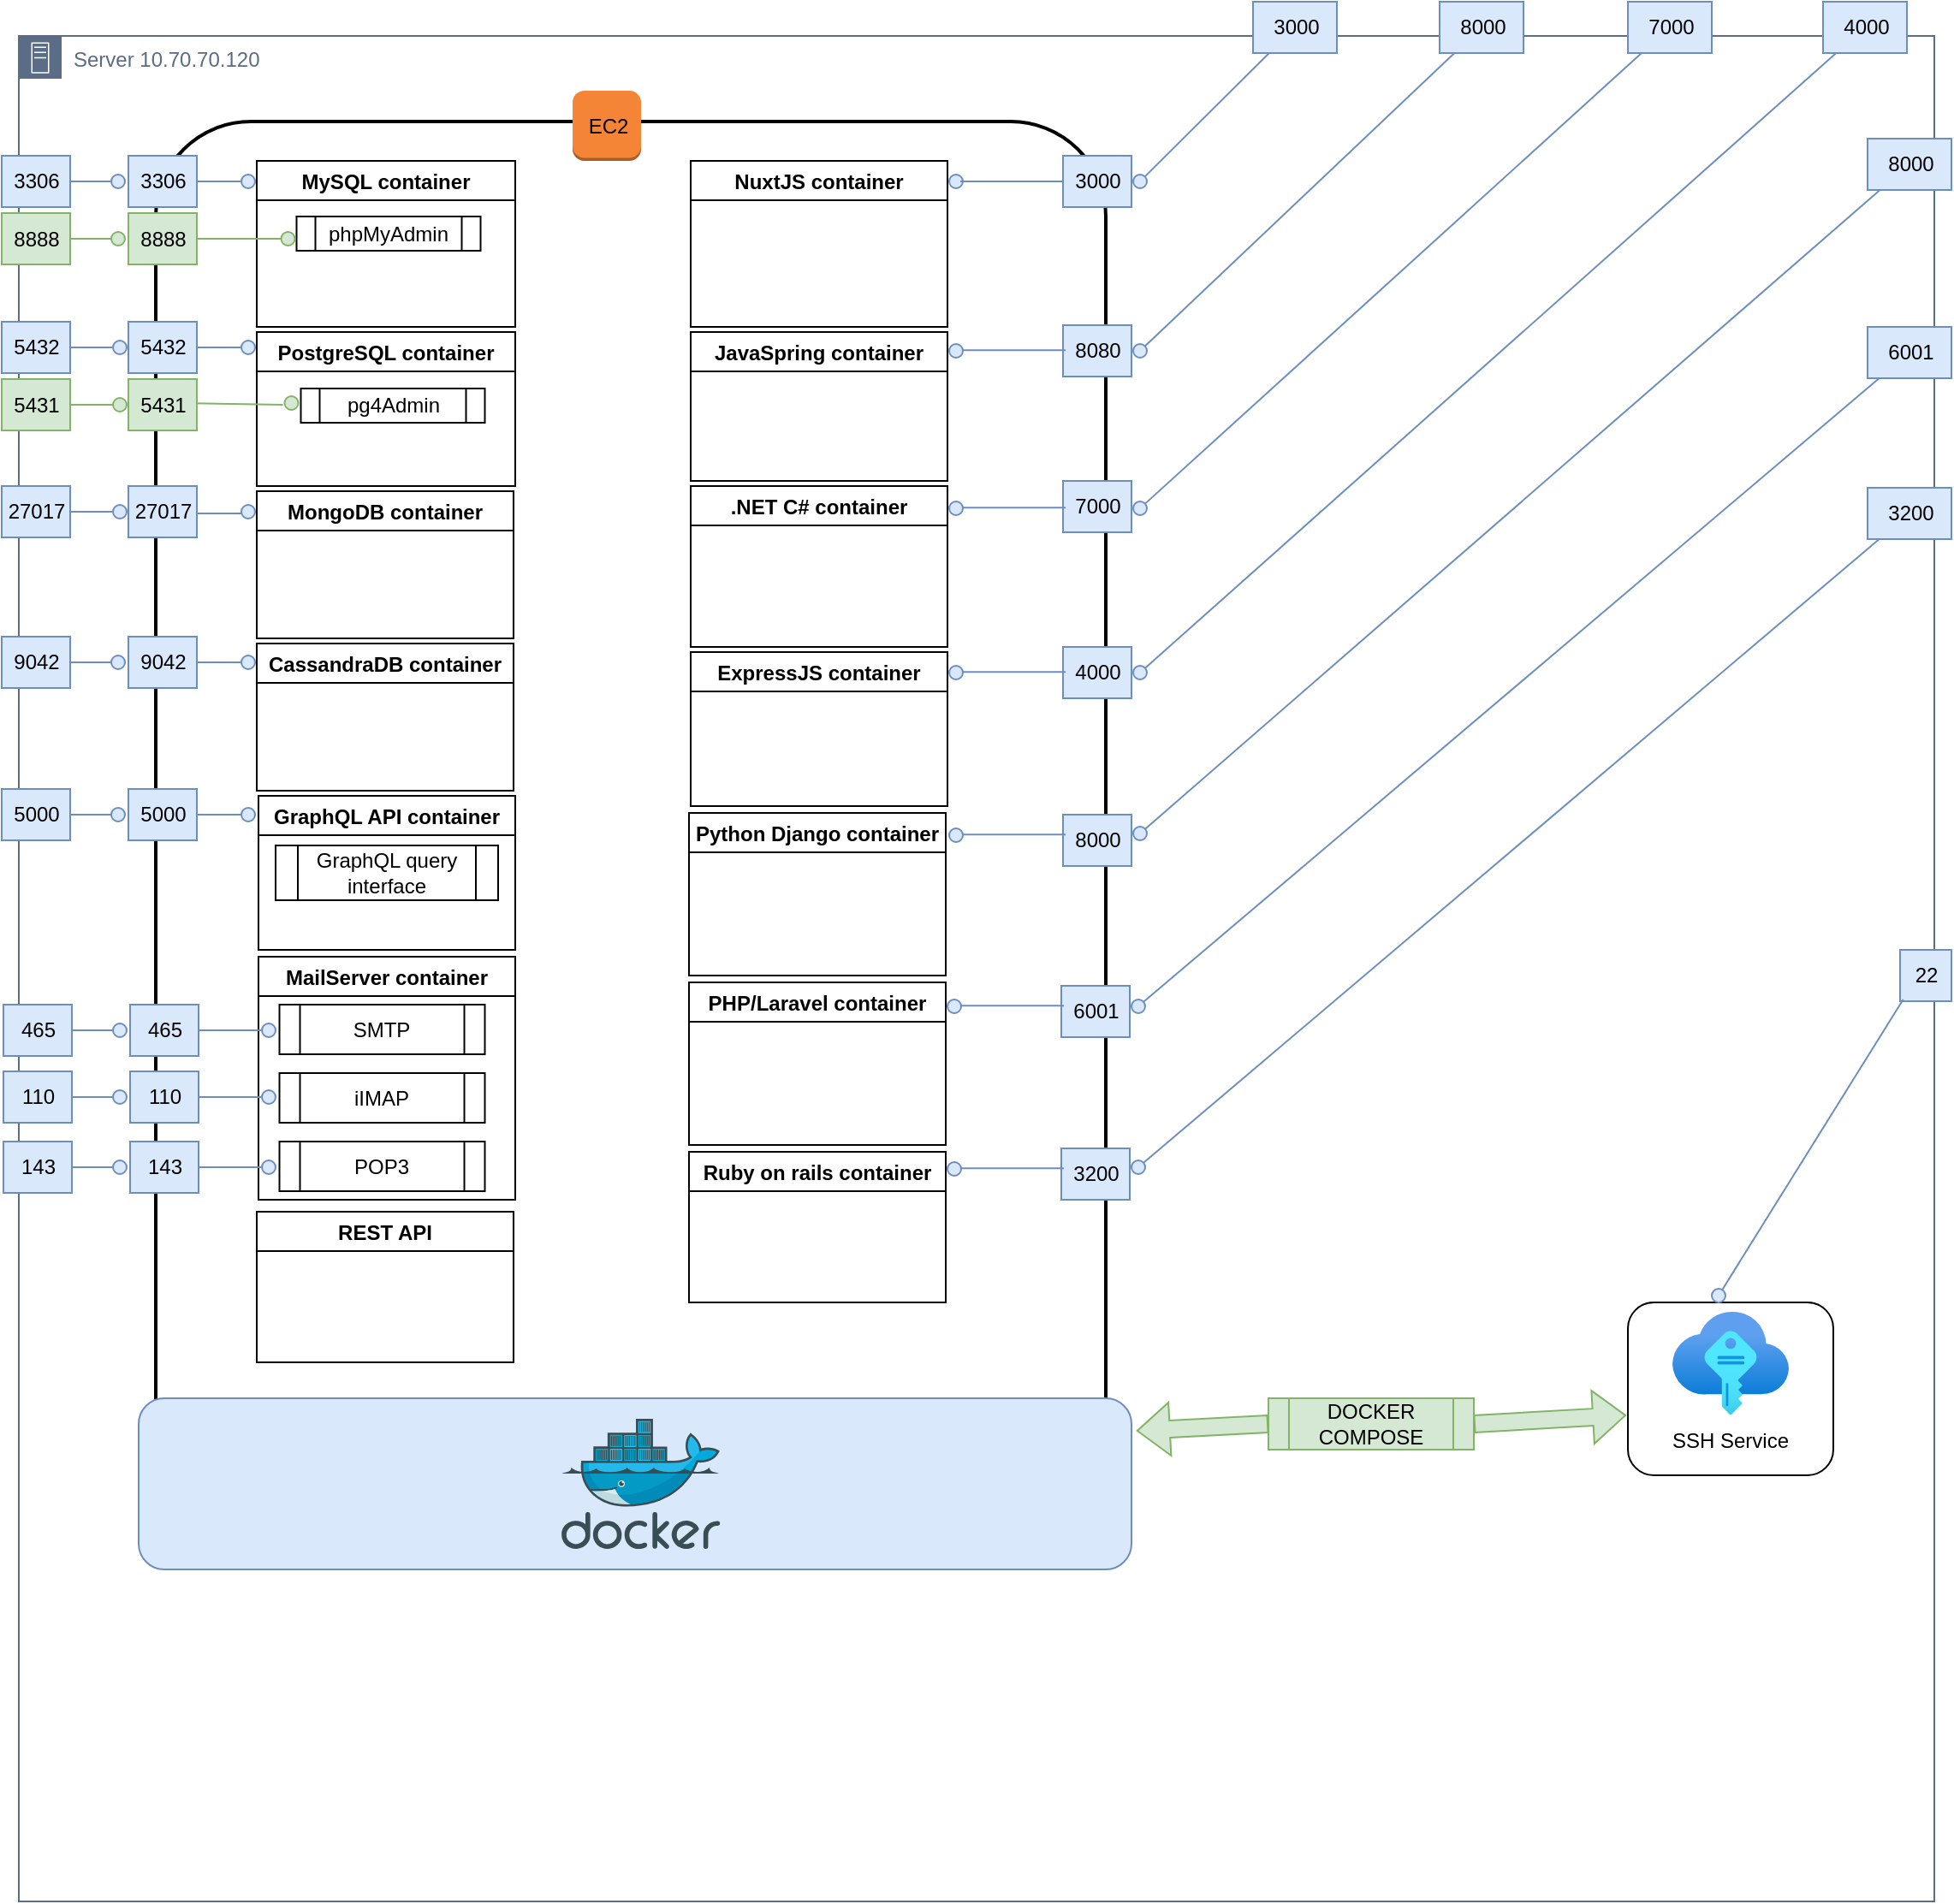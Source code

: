 <mxfile version="15.9.5" type="google"><diagram id="f8EdE53yhzhV8n07Wc7u" name="Page-1"><mxGraphModel dx="2062" dy="1146" grid="1" gridSize="10" guides="1" tooltips="1" connect="1" arrows="1" fold="1" page="1" pageScale="1" pageWidth="827" pageHeight="1169" math="0" shadow="0"><root><mxCell id="0"/><mxCell id="1" parent="0"/><mxCell id="d5e5b_7jzjll9CkR2s_1-2" value="Server 10.70.70.120" style="points=[[0,0],[0.25,0],[0.5,0],[0.75,0],[1,0],[1,0.25],[1,0.5],[1,0.75],[1,1],[0.75,1],[0.5,1],[0.25,1],[0,1],[0,0.75],[0,0.5],[0,0.25]];outlineConnect=0;gradientColor=none;html=1;whiteSpace=wrap;fontSize=12;fontStyle=0;container=1;pointerEvents=0;collapsible=0;recursiveResize=0;shape=mxgraph.aws4.group;grIcon=mxgraph.aws4.group_on_premise;strokeColor=#5A6C86;fillColor=none;verticalAlign=top;align=left;spacingLeft=30;fontColor=#5A6C86;dashed=0;" vertex="1" parent="1"><mxGeometry x="50" y="40" width="1119" height="1090" as="geometry"/></mxCell><mxCell id="d5e5b_7jzjll9CkR2s_1-6" value="" style="rounded=1;arcSize=10;dashed=0;fillColor=none;gradientColor=none;strokeWidth=2;" vertex="1" parent="d5e5b_7jzjll9CkR2s_1-2"><mxGeometry x="80" y="50" width="555" height="840" as="geometry"/></mxCell><mxCell id="d5e5b_7jzjll9CkR2s_1-7" value="EC2" style="dashed=0;html=1;shape=mxgraph.aws3.instance;fillColor=#F58536;gradientColor=none;dashed=0;" vertex="1" parent="d5e5b_7jzjll9CkR2s_1-2"><mxGeometry x="323.5" y="32" width="40" height="41" as="geometry"/></mxCell><mxCell id="d5e5b_7jzjll9CkR2s_1-8" value="MongoDB container" style="swimlane;fillColor=none;" vertex="1" parent="d5e5b_7jzjll9CkR2s_1-2"><mxGeometry x="139" y="266" width="150" height="86" as="geometry"/></mxCell><mxCell id="d5e5b_7jzjll9CkR2s_1-9" value="PostgreSQL container" style="swimlane;fillColor=none;" vertex="1" parent="d5e5b_7jzjll9CkR2s_1-2"><mxGeometry x="139" y="173" width="151" height="90" as="geometry"><mxRectangle x="330" y="170" width="160" height="23" as="alternateBounds"/></mxGeometry></mxCell><mxCell id="d5e5b_7jzjll9CkR2s_1-128" value="" style="ellipse;html=1;fontSize=11;align=center;fillColor=#d5e8d4;points=[];aspect=fixed;resizable=0;verticalAlign=bottom;labelPosition=center;verticalLabelPosition=top;flipH=1;labelBackgroundColor=#E6E6E6;strokeColor=#82b366;" vertex="1" parent="d5e5b_7jzjll9CkR2s_1-9"><mxGeometry x="16.25" y="37.5" width="8" height="8" as="geometry"/></mxCell><mxCell id="d5e5b_7jzjll9CkR2s_1-10" value="MySQL container" style="swimlane;fillColor=none;startSize=23;" vertex="1" parent="d5e5b_7jzjll9CkR2s_1-2"><mxGeometry x="139" y="73" width="151" height="97" as="geometry"/></mxCell><mxCell id="d5e5b_7jzjll9CkR2s_1-106" value="phpMyAdmin" style="shape=process;whiteSpace=wrap;html=1;backgroundOutline=1;labelBackgroundColor=none;fillColor=none;" vertex="1" parent="d5e5b_7jzjll9CkR2s_1-10"><mxGeometry x="23.25" y="32.5" width="107.5" height="20" as="geometry"/></mxCell><mxCell id="d5e5b_7jzjll9CkR2s_1-123" value="" style="ellipse;html=1;fontSize=11;align=center;fillColor=#d5e8d4;points=[];aspect=fixed;resizable=0;verticalAlign=bottom;labelPosition=center;verticalLabelPosition=top;flipH=1;labelBackgroundColor=#E6E6E6;strokeColor=#82b366;" vertex="1" parent="d5e5b_7jzjll9CkR2s_1-10"><mxGeometry x="14.25" y="41.5" width="8" height="8" as="geometry"/></mxCell><mxCell id="d5e5b_7jzjll9CkR2s_1-25" value="" style="endArrow=none;html=1;rounded=0;align=center;verticalAlign=top;endFill=0;labelBackgroundColor=none;endSize=2;fillColor=#dae8fc;strokeColor=#6c8ebf;" edge="1" target="d5e5b_7jzjll9CkR2s_1-26" parent="d5e5b_7jzjll9CkR2s_1-2"><mxGeometry relative="1" as="geometry"><mxPoint x="93" y="85" as="sourcePoint"/></mxGeometry></mxCell><mxCell id="d5e5b_7jzjll9CkR2s_1-26" value="" style="ellipse;html=1;fontSize=11;align=center;fillColor=#dae8fc;points=[];aspect=fixed;resizable=0;verticalAlign=bottom;labelPosition=center;verticalLabelPosition=top;flipH=1;labelBackgroundColor=#E6E6E6;strokeColor=#6c8ebf;" vertex="1" parent="d5e5b_7jzjll9CkR2s_1-2"><mxGeometry x="130" y="81" width="8" height="8" as="geometry"/></mxCell><mxCell id="d5e5b_7jzjll9CkR2s_1-27" value="CassandraDB container" style="swimlane;fillColor=none;" vertex="1" parent="d5e5b_7jzjll9CkR2s_1-2"><mxGeometry x="139" y="355" width="150" height="86" as="geometry"/></mxCell><mxCell id="d5e5b_7jzjll9CkR2s_1-59" value="GraphQL API container" style="swimlane;fillColor=none;" vertex="1" parent="d5e5b_7jzjll9CkR2s_1-2"><mxGeometry x="140" y="444" width="150" height="90" as="geometry"/></mxCell><mxCell id="d5e5b_7jzjll9CkR2s_1-114" value="GraphQL query&lt;br&gt;interface" style="shape=process;whiteSpace=wrap;html=1;backgroundOutline=1;labelBackgroundColor=none;fillColor=none;" vertex="1" parent="d5e5b_7jzjll9CkR2s_1-59"><mxGeometry x="10" y="29" width="130" height="32" as="geometry"/></mxCell><mxCell id="d5e5b_7jzjll9CkR2s_1-67" value="" style="rounded=1;whiteSpace=wrap;html=1;labelBackgroundColor=none;fillColor=none;" vertex="1" parent="d5e5b_7jzjll9CkR2s_1-2"><mxGeometry x="940" y="740" width="120" height="101" as="geometry"/></mxCell><mxCell id="d5e5b_7jzjll9CkR2s_1-66" value="" style="aspect=fixed;html=1;points=[];align=center;image;fontSize=12;image=img/lib/azure2/other/SSH_Keys.svg;labelBackgroundColor=none;fillColor=none;" vertex="1" parent="d5e5b_7jzjll9CkR2s_1-2"><mxGeometry x="966" y="745.5" width="68" height="60" as="geometry"/></mxCell><mxCell id="d5e5b_7jzjll9CkR2s_1-69" value="SSH Service" style="text;html=1;strokeColor=none;fillColor=none;align=center;verticalAlign=middle;whiteSpace=wrap;rounded=0;labelBackgroundColor=none;" vertex="1" parent="d5e5b_7jzjll9CkR2s_1-2"><mxGeometry x="950" y="805.5" width="100" height="30" as="geometry"/></mxCell><mxCell id="d5e5b_7jzjll9CkR2s_1-72" value="" style="ellipse;html=1;fontSize=11;align=center;fillColor=#dae8fc;points=[];aspect=fixed;resizable=0;verticalAlign=bottom;labelPosition=center;verticalLabelPosition=top;flipH=1;labelBackgroundColor=none;strokeColor=#6c8ebf;" vertex="1" parent="d5e5b_7jzjll9CkR2s_1-2"><mxGeometry x="989" y="732" width="8" height="8" as="geometry"/></mxCell><mxCell id="d5e5b_7jzjll9CkR2s_1-73" value="JavaSpring container" style="swimlane;fillColor=none;" vertex="1" parent="d5e5b_7jzjll9CkR2s_1-2"><mxGeometry x="392.5" y="173" width="150" height="87" as="geometry"/></mxCell><mxCell id="d5e5b_7jzjll9CkR2s_1-74" value=".NET C# container" style="swimlane;fillColor=none;" vertex="1" parent="d5e5b_7jzjll9CkR2s_1-2"><mxGeometry x="392.5" y="263" width="150" height="94" as="geometry"/></mxCell><mxCell id="d5e5b_7jzjll9CkR2s_1-75" value="Python Django container" style="swimlane;fillColor=none;" vertex="1" parent="d5e5b_7jzjll9CkR2s_1-2"><mxGeometry x="391.5" y="454" width="150" height="95" as="geometry"/></mxCell><mxCell id="d5e5b_7jzjll9CkR2s_1-76" value="ExpressJS container" style="swimlane;fillColor=none;" vertex="1" parent="d5e5b_7jzjll9CkR2s_1-2"><mxGeometry x="392.5" y="360" width="150" height="90" as="geometry"/></mxCell><mxCell id="d5e5b_7jzjll9CkR2s_1-23" value="" style="ellipse;html=1;fontSize=11;align=center;fillColor=#dae8fc;points=[];aspect=fixed;resizable=0;verticalAlign=bottom;labelPosition=center;verticalLabelPosition=top;flipH=1;strokeColor=#6c8ebf;" vertex="1" parent="d5e5b_7jzjll9CkR2s_1-2"><mxGeometry x="54" y="81" width="8" height="8" as="geometry"/></mxCell><mxCell id="d5e5b_7jzjll9CkR2s_1-121" value="3306" style="html=1;rounded=0;fillColor=#dae8fc;strokeColor=#6c8ebf;" vertex="1" parent="d5e5b_7jzjll9CkR2s_1-2"><mxGeometry x="64" y="70" width="40" height="30" as="geometry"/></mxCell><mxCell id="d5e5b_7jzjll9CkR2s_1-122" value="" style="endArrow=none;html=1;rounded=0;align=center;verticalAlign=top;endFill=0;labelBackgroundColor=none;endSize=2;fillColor=#d5e8d4;strokeColor=#82b366;" edge="1" parent="d5e5b_7jzjll9CkR2s_1-2" target="d5e5b_7jzjll9CkR2s_1-123"><mxGeometry relative="1" as="geometry"><mxPoint x="93" y="118.5" as="sourcePoint"/></mxGeometry></mxCell><mxCell id="d5e5b_7jzjll9CkR2s_1-124" value="" style="ellipse;html=1;fontSize=11;align=center;fillColor=#d5e8d4;points=[];aspect=fixed;resizable=0;verticalAlign=bottom;labelPosition=center;verticalLabelPosition=top;flipH=1;strokeColor=#82b366;" vertex="1" parent="d5e5b_7jzjll9CkR2s_1-2"><mxGeometry x="54" y="114.5" width="8" height="8" as="geometry"/></mxCell><mxCell id="d5e5b_7jzjll9CkR2s_1-127" value="" style="endArrow=none;html=1;rounded=0;align=center;verticalAlign=top;endFill=0;labelBackgroundColor=none;endSize=2;fillColor=#d5e8d4;strokeColor=#82b366;" edge="1" parent="d5e5b_7jzjll9CkR2s_1-2" source="d5e5b_7jzjll9CkR2s_1-126" target="d5e5b_7jzjll9CkR2s_1-124"><mxGeometry relative="1" as="geometry"/></mxCell><mxCell id="d5e5b_7jzjll9CkR2s_1-125" value="8888" style="html=1;rounded=0;fillColor=#d5e8d4;strokeColor=#82b366;" vertex="1" parent="d5e5b_7jzjll9CkR2s_1-2"><mxGeometry x="64" y="103.5" width="40" height="30" as="geometry"/></mxCell><mxCell id="d5e5b_7jzjll9CkR2s_1-126" value="8888" style="html=1;rounded=0;fillColor=#d5e8d4;strokeColor=#82b366;" vertex="1" parent="d5e5b_7jzjll9CkR2s_1-2"><mxGeometry x="-10" y="103.5" width="40" height="30" as="geometry"/></mxCell><mxCell id="d5e5b_7jzjll9CkR2s_1-113" value="pg4Admin" style="shape=process;whiteSpace=wrap;html=1;backgroundOutline=1;labelBackgroundColor=none;fillColor=none;" vertex="1" parent="d5e5b_7jzjll9CkR2s_1-2"><mxGeometry x="164.75" y="206" width="107.5" height="20" as="geometry"/></mxCell><mxCell id="d5e5b_7jzjll9CkR2s_1-129" value="" style="endArrow=none;html=1;rounded=0;align=center;verticalAlign=top;endFill=0;labelBackgroundColor=none;endSize=2;fillColor=#dae8fc;strokeColor=#6c8ebf;" edge="1" parent="d5e5b_7jzjll9CkR2s_1-2" target="d5e5b_7jzjll9CkR2s_1-130"><mxGeometry relative="1" as="geometry"><mxPoint x="93" y="182" as="sourcePoint"/></mxGeometry></mxCell><mxCell id="d5e5b_7jzjll9CkR2s_1-130" value="" style="ellipse;html=1;fontSize=11;align=center;fillColor=#dae8fc;points=[];aspect=fixed;resizable=0;verticalAlign=bottom;labelPosition=center;verticalLabelPosition=top;flipH=1;labelBackgroundColor=#E6E6E6;strokeColor=#6c8ebf;" vertex="1" parent="d5e5b_7jzjll9CkR2s_1-2"><mxGeometry x="130" y="178" width="8" height="8" as="geometry"/></mxCell><mxCell id="d5e5b_7jzjll9CkR2s_1-131" value="" style="ellipse;html=1;fontSize=11;align=center;fillColor=#dae8fc;points=[];aspect=fixed;resizable=0;verticalAlign=bottom;labelPosition=center;verticalLabelPosition=top;flipH=1;strokeColor=#6c8ebf;" vertex="1" parent="d5e5b_7jzjll9CkR2s_1-2"><mxGeometry x="55" y="178" width="8" height="8" as="geometry"/></mxCell><mxCell id="d5e5b_7jzjll9CkR2s_1-134" value="" style="ellipse;html=1;fontSize=11;align=center;fillColor=#d5e8d4;points=[];aspect=fixed;resizable=0;verticalAlign=bottom;labelPosition=center;verticalLabelPosition=top;flipH=1;strokeColor=#82b366;" vertex="1" parent="d5e5b_7jzjll9CkR2s_1-2"><mxGeometry x="55" y="211.5" width="8" height="8" as="geometry"/></mxCell><mxCell id="d5e5b_7jzjll9CkR2s_1-135" value="" style="endArrow=none;html=1;rounded=0;align=center;verticalAlign=top;endFill=0;labelBackgroundColor=none;endSize=2;fillColor=#d5e8d4;strokeColor=#82b366;" edge="1" parent="d5e5b_7jzjll9CkR2s_1-2" source="d5e5b_7jzjll9CkR2s_1-137" target="d5e5b_7jzjll9CkR2s_1-134"><mxGeometry relative="1" as="geometry"/></mxCell><mxCell id="d5e5b_7jzjll9CkR2s_1-139" value="" style="endArrow=none;html=1;rounded=0;align=center;verticalAlign=top;endFill=0;labelBackgroundColor=none;endSize=2;fillColor=#dae8fc;strokeColor=#6c8ebf;" edge="1" parent="d5e5b_7jzjll9CkR2s_1-2" source="d5e5b_7jzjll9CkR2s_1-138" target="d5e5b_7jzjll9CkR2s_1-131"><mxGeometry relative="1" as="geometry"/></mxCell><mxCell id="d5e5b_7jzjll9CkR2s_1-133" value="" style="endArrow=none;html=1;rounded=0;align=center;verticalAlign=top;endFill=0;labelBackgroundColor=none;endSize=2;fillColor=#d5e8d4;strokeColor=#82b366;" edge="1" parent="d5e5b_7jzjll9CkR2s_1-2"><mxGeometry relative="1" as="geometry"><mxPoint x="93" y="214.5" as="sourcePoint"/><mxPoint x="154.25" y="215.457" as="targetPoint"/></mxGeometry></mxCell><mxCell id="d5e5b_7jzjll9CkR2s_1-136" value="5431" style="html=1;rounded=0;fillColor=#d5e8d4;strokeColor=#82b366;" vertex="1" parent="d5e5b_7jzjll9CkR2s_1-2"><mxGeometry x="64" y="200.5" width="40" height="30" as="geometry"/></mxCell><mxCell id="d5e5b_7jzjll9CkR2s_1-132" value="5432" style="html=1;rounded=0;fillColor=#dae8fc;strokeColor=#6c8ebf;" vertex="1" parent="d5e5b_7jzjll9CkR2s_1-2"><mxGeometry x="64" y="167" width="40" height="30" as="geometry"/></mxCell><mxCell id="d5e5b_7jzjll9CkR2s_1-138" value="5432" style="html=1;rounded=0;fillColor=#dae8fc;strokeColor=#6c8ebf;" vertex="1" parent="d5e5b_7jzjll9CkR2s_1-2"><mxGeometry x="-10" y="167" width="40" height="30" as="geometry"/></mxCell><mxCell id="d5e5b_7jzjll9CkR2s_1-137" value="5431" style="html=1;rounded=0;fillColor=#d5e8d4;strokeColor=#82b366;" vertex="1" parent="d5e5b_7jzjll9CkR2s_1-2"><mxGeometry x="-10" y="200.5" width="40" height="30" as="geometry"/></mxCell><mxCell id="d5e5b_7jzjll9CkR2s_1-141" value="" style="endArrow=none;html=1;rounded=0;align=center;verticalAlign=top;endFill=0;labelBackgroundColor=none;endSize=2;fillColor=#dae8fc;strokeColor=#6c8ebf;" edge="1" parent="d5e5b_7jzjll9CkR2s_1-2"><mxGeometry relative="1" as="geometry"><mxPoint x="93" y="279.0" as="sourcePoint"/><mxPoint x="130.0" y="279" as="targetPoint"/></mxGeometry></mxCell><mxCell id="d5e5b_7jzjll9CkR2s_1-142" value="" style="ellipse;html=1;fontSize=11;align=center;fillColor=#dae8fc;points=[];aspect=fixed;resizable=0;verticalAlign=bottom;labelPosition=center;verticalLabelPosition=top;flipH=1;labelBackgroundColor=#E6E6E6;strokeColor=#6c8ebf;" vertex="1" parent="d5e5b_7jzjll9CkR2s_1-2"><mxGeometry x="130" y="274" width="8" height="8" as="geometry"/></mxCell><mxCell id="d5e5b_7jzjll9CkR2s_1-143" value="" style="ellipse;html=1;fontSize=11;align=center;fillColor=#dae8fc;points=[];aspect=fixed;resizable=0;verticalAlign=bottom;labelPosition=center;verticalLabelPosition=top;flipH=1;strokeColor=#6c8ebf;" vertex="1" parent="d5e5b_7jzjll9CkR2s_1-2"><mxGeometry x="55" y="274" width="8" height="8" as="geometry"/></mxCell><mxCell id="d5e5b_7jzjll9CkR2s_1-144" value="" style="endArrow=none;html=1;rounded=0;align=center;verticalAlign=top;endFill=0;labelBackgroundColor=none;endSize=2;fillColor=#dae8fc;strokeColor=#6c8ebf;" edge="1" parent="d5e5b_7jzjll9CkR2s_1-2" source="d5e5b_7jzjll9CkR2s_1-146" target="d5e5b_7jzjll9CkR2s_1-143"><mxGeometry relative="1" as="geometry"><mxPoint x="30" y="279" as="sourcePoint"/></mxGeometry></mxCell><mxCell id="d5e5b_7jzjll9CkR2s_1-145" value="27017" style="html=1;rounded=0;fillColor=#dae8fc;strokeColor=#6c8ebf;" vertex="1" parent="d5e5b_7jzjll9CkR2s_1-2"><mxGeometry x="64" y="263" width="40" height="30" as="geometry"/></mxCell><mxCell id="d5e5b_7jzjll9CkR2s_1-146" value="27017" style="html=1;rounded=0;fillColor=#dae8fc;strokeColor=#6c8ebf;" vertex="1" parent="d5e5b_7jzjll9CkR2s_1-2"><mxGeometry x="-10" y="263" width="40" height="30" as="geometry"/></mxCell><mxCell id="d5e5b_7jzjll9CkR2s_1-152" value="9042" style="html=1;rounded=0;fillColor=#dae8fc;strokeColor=#6c8ebf;" vertex="1" parent="d5e5b_7jzjll9CkR2s_1-2"><mxGeometry x="-10" y="351" width="40" height="30" as="geometry"/></mxCell><mxCell id="d5e5b_7jzjll9CkR2s_1-151" value="9042" style="html=1;rounded=0;fillColor=#dae8fc;strokeColor=#6c8ebf;" vertex="1" parent="d5e5b_7jzjll9CkR2s_1-2"><mxGeometry x="64" y="351" width="40" height="30" as="geometry"/></mxCell><mxCell id="d5e5b_7jzjll9CkR2s_1-148" value="" style="ellipse;html=1;fontSize=11;align=center;fillColor=#dae8fc;points=[];aspect=fixed;resizable=0;verticalAlign=bottom;labelPosition=center;verticalLabelPosition=top;flipH=1;labelBackgroundColor=#E6E6E6;strokeColor=#6c8ebf;" vertex="1" parent="d5e5b_7jzjll9CkR2s_1-2"><mxGeometry x="130" y="362" width="8" height="8" as="geometry"/></mxCell><mxCell id="d5e5b_7jzjll9CkR2s_1-147" value="" style="endArrow=none;html=1;rounded=0;align=center;verticalAlign=top;endFill=0;labelBackgroundColor=none;endSize=2;fillColor=#dae8fc;strokeColor=#6c8ebf;exitX=1;exitY=0.5;exitDx=0;exitDy=0;" edge="1" parent="d5e5b_7jzjll9CkR2s_1-2" target="d5e5b_7jzjll9CkR2s_1-148" source="d5e5b_7jzjll9CkR2s_1-151"><mxGeometry relative="1" as="geometry"><mxPoint x="220" y="366" as="sourcePoint"/></mxGeometry></mxCell><mxCell id="d5e5b_7jzjll9CkR2s_1-149" value="" style="ellipse;html=1;fontSize=11;align=center;fillColor=#dae8fc;points=[];aspect=fixed;resizable=0;verticalAlign=bottom;labelPosition=center;verticalLabelPosition=top;flipH=1;strokeColor=#6c8ebf;" vertex="1" parent="d5e5b_7jzjll9CkR2s_1-2"><mxGeometry x="54" y="362" width="8" height="8" as="geometry"/></mxCell><mxCell id="d5e5b_7jzjll9CkR2s_1-150" value="" style="endArrow=none;html=1;rounded=0;align=center;verticalAlign=top;endFill=0;labelBackgroundColor=none;endSize=2;fillColor=#dae8fc;strokeColor=#6c8ebf;" edge="1" parent="d5e5b_7jzjll9CkR2s_1-2" source="d5e5b_7jzjll9CkR2s_1-152" target="d5e5b_7jzjll9CkR2s_1-149"><mxGeometry relative="1" as="geometry"/></mxCell><mxCell id="d5e5b_7jzjll9CkR2s_1-58" value="NuxtJS container" style="swimlane;fillColor=none;" vertex="1" parent="d5e5b_7jzjll9CkR2s_1-2"><mxGeometry x="392.5" y="73" width="150" height="97" as="geometry"/></mxCell><mxCell id="d5e5b_7jzjll9CkR2s_1-153" value="5000" style="html=1;rounded=0;fillColor=#dae8fc;strokeColor=#6c8ebf;" vertex="1" parent="d5e5b_7jzjll9CkR2s_1-2"><mxGeometry x="-10" y="440" width="40" height="30" as="geometry"/></mxCell><mxCell id="d5e5b_7jzjll9CkR2s_1-154" value="5000" style="html=1;rounded=0;fillColor=#dae8fc;strokeColor=#6c8ebf;" vertex="1" parent="d5e5b_7jzjll9CkR2s_1-2"><mxGeometry x="64" y="440" width="40" height="30" as="geometry"/></mxCell><mxCell id="d5e5b_7jzjll9CkR2s_1-155" value="" style="ellipse;html=1;fontSize=11;align=center;fillColor=#dae8fc;points=[];aspect=fixed;resizable=0;verticalAlign=bottom;labelPosition=center;verticalLabelPosition=top;flipH=1;labelBackgroundColor=#E6E6E6;strokeColor=#6c8ebf;" vertex="1" parent="d5e5b_7jzjll9CkR2s_1-2"><mxGeometry x="130" y="451" width="8" height="8" as="geometry"/></mxCell><mxCell id="d5e5b_7jzjll9CkR2s_1-156" value="" style="endArrow=none;html=1;rounded=0;align=center;verticalAlign=top;endFill=0;labelBackgroundColor=none;endSize=2;fillColor=#dae8fc;strokeColor=#6c8ebf;exitX=1;exitY=0.5;exitDx=0;exitDy=0;" edge="1" parent="d5e5b_7jzjll9CkR2s_1-2" source="d5e5b_7jzjll9CkR2s_1-154" target="d5e5b_7jzjll9CkR2s_1-155"><mxGeometry relative="1" as="geometry"><mxPoint x="170" y="415" as="sourcePoint"/></mxGeometry></mxCell><mxCell id="d5e5b_7jzjll9CkR2s_1-157" value="" style="ellipse;html=1;fontSize=11;align=center;fillColor=#dae8fc;points=[];aspect=fixed;resizable=0;verticalAlign=bottom;labelPosition=center;verticalLabelPosition=top;flipH=1;strokeColor=#6c8ebf;" vertex="1" parent="d5e5b_7jzjll9CkR2s_1-2"><mxGeometry x="54" y="451" width="8" height="8" as="geometry"/></mxCell><mxCell id="d5e5b_7jzjll9CkR2s_1-158" value="" style="endArrow=none;html=1;rounded=0;align=center;verticalAlign=top;endFill=0;labelBackgroundColor=none;endSize=2;fillColor=#dae8fc;strokeColor=#6c8ebf;" edge="1" parent="d5e5b_7jzjll9CkR2s_1-2" source="d5e5b_7jzjll9CkR2s_1-153" target="d5e5b_7jzjll9CkR2s_1-157"><mxGeometry relative="1" as="geometry"/></mxCell><mxCell id="d5e5b_7jzjll9CkR2s_1-159" value="3000" style="html=1;rounded=0;fillColor=#dae8fc;strokeColor=#6c8ebf;" vertex="1" parent="d5e5b_7jzjll9CkR2s_1-2"><mxGeometry x="610" y="70" width="40" height="30" as="geometry"/></mxCell><mxCell id="d5e5b_7jzjll9CkR2s_1-160" value="" style="ellipse;html=1;fontSize=11;align=center;fillColor=#dae8fc;points=[];aspect=fixed;resizable=0;verticalAlign=bottom;labelPosition=center;verticalLabelPosition=top;flipH=1;labelBackgroundColor=#E6E6E6;strokeColor=#6c8ebf;" vertex="1" parent="d5e5b_7jzjll9CkR2s_1-2"><mxGeometry x="543.5" y="81" width="8" height="8" as="geometry"/></mxCell><mxCell id="d5e5b_7jzjll9CkR2s_1-161" value="" style="ellipse;html=1;fontSize=11;align=center;fillColor=#dae8fc;points=[];aspect=fixed;resizable=0;verticalAlign=bottom;labelPosition=center;verticalLabelPosition=top;flipH=1;labelBackgroundColor=#E6E6E6;strokeColor=#6c8ebf;" vertex="1" parent="d5e5b_7jzjll9CkR2s_1-2"><mxGeometry x="543.5" y="180" width="8" height="8" as="geometry"/></mxCell><mxCell id="d5e5b_7jzjll9CkR2s_1-162" value="" style="ellipse;html=1;fontSize=11;align=center;fillColor=#dae8fc;points=[];aspect=fixed;resizable=0;verticalAlign=bottom;labelPosition=center;verticalLabelPosition=top;flipH=1;labelBackgroundColor=#E6E6E6;strokeColor=#6c8ebf;" vertex="1" parent="d5e5b_7jzjll9CkR2s_1-2"><mxGeometry x="543.5" y="272" width="8" height="8" as="geometry"/></mxCell><mxCell id="d5e5b_7jzjll9CkR2s_1-163" value="" style="ellipse;html=1;fontSize=11;align=center;fillColor=#dae8fc;points=[];aspect=fixed;resizable=0;verticalAlign=bottom;labelPosition=center;verticalLabelPosition=top;flipH=1;labelBackgroundColor=#E6E6E6;strokeColor=#6c8ebf;" vertex="1" parent="d5e5b_7jzjll9CkR2s_1-2"><mxGeometry x="543.5" y="368" width="8" height="8" as="geometry"/></mxCell><mxCell id="d5e5b_7jzjll9CkR2s_1-164" value="" style="ellipse;html=1;fontSize=11;align=center;fillColor=#dae8fc;points=[];aspect=fixed;resizable=0;verticalAlign=bottom;labelPosition=center;verticalLabelPosition=top;flipH=1;labelBackgroundColor=#E6E6E6;strokeColor=#6c8ebf;" vertex="1" parent="d5e5b_7jzjll9CkR2s_1-2"><mxGeometry x="543.5" y="463" width="8" height="8" as="geometry"/></mxCell><mxCell id="d5e5b_7jzjll9CkR2s_1-165" value="8080" style="html=1;rounded=0;fillColor=#dae8fc;strokeColor=#6c8ebf;" vertex="1" parent="d5e5b_7jzjll9CkR2s_1-2"><mxGeometry x="610" y="169" width="40" height="30" as="geometry"/></mxCell><mxCell id="d5e5b_7jzjll9CkR2s_1-166" value="7000" style="html=1;rounded=0;fillColor=#dae8fc;strokeColor=#6c8ebf;" vertex="1" parent="d5e5b_7jzjll9CkR2s_1-2"><mxGeometry x="610" y="260" width="40" height="30" as="geometry"/></mxCell><mxCell id="d5e5b_7jzjll9CkR2s_1-167" value="4000" style="html=1;rounded=0;fillColor=#dae8fc;strokeColor=#6c8ebf;" vertex="1" parent="d5e5b_7jzjll9CkR2s_1-2"><mxGeometry x="610" y="357" width="40" height="30" as="geometry"/></mxCell><mxCell id="d5e5b_7jzjll9CkR2s_1-168" value="8000" style="html=1;rounded=0;fillColor=#dae8fc;strokeColor=#6c8ebf;" vertex="1" parent="d5e5b_7jzjll9CkR2s_1-2"><mxGeometry x="610" y="455" width="40" height="30" as="geometry"/></mxCell><mxCell id="d5e5b_7jzjll9CkR2s_1-169" value="" style="endArrow=none;html=1;rounded=0;align=center;verticalAlign=top;endFill=0;labelBackgroundColor=none;endSize=2;fillColor=#dae8fc;strokeColor=#6c8ebf;" edge="1" parent="d5e5b_7jzjll9CkR2s_1-2"><mxGeometry relative="1" as="geometry"><mxPoint x="550" y="85" as="sourcePoint"/><mxPoint x="610" y="85" as="targetPoint"/></mxGeometry></mxCell><mxCell id="d5e5b_7jzjll9CkR2s_1-170" value="" style="endArrow=none;html=1;rounded=0;align=center;verticalAlign=top;endFill=0;labelBackgroundColor=none;endSize=2;fillColor=#dae8fc;strokeColor=#6c8ebf;" edge="1" parent="d5e5b_7jzjll9CkR2s_1-2"><mxGeometry relative="1" as="geometry"><mxPoint x="551.5" y="183.66" as="sourcePoint"/><mxPoint x="611.5" y="183.66" as="targetPoint"/></mxGeometry></mxCell><mxCell id="d5e5b_7jzjll9CkR2s_1-171" value="" style="endArrow=none;html=1;rounded=0;align=center;verticalAlign=top;endFill=0;labelBackgroundColor=none;endSize=2;fillColor=#dae8fc;strokeColor=#6c8ebf;" edge="1" parent="d5e5b_7jzjll9CkR2s_1-2"><mxGeometry relative="1" as="geometry"><mxPoint x="551.5" y="275.66" as="sourcePoint"/><mxPoint x="611.5" y="275.66" as="targetPoint"/></mxGeometry></mxCell><mxCell id="d5e5b_7jzjll9CkR2s_1-172" value="" style="endArrow=none;html=1;rounded=0;align=center;verticalAlign=top;endFill=0;labelBackgroundColor=none;endSize=2;fillColor=#dae8fc;strokeColor=#6c8ebf;" edge="1" parent="d5e5b_7jzjll9CkR2s_1-2"><mxGeometry relative="1" as="geometry"><mxPoint x="551.5" y="371.66" as="sourcePoint"/><mxPoint x="611.5" y="371.66" as="targetPoint"/></mxGeometry></mxCell><mxCell id="d5e5b_7jzjll9CkR2s_1-173" value="" style="endArrow=none;html=1;rounded=0;align=center;verticalAlign=top;endFill=0;labelBackgroundColor=none;endSize=2;fillColor=#dae8fc;strokeColor=#6c8ebf;" edge="1" parent="d5e5b_7jzjll9CkR2s_1-2"><mxGeometry relative="1" as="geometry"><mxPoint x="551.5" y="466.66" as="sourcePoint"/><mxPoint x="611.5" y="466.66" as="targetPoint"/></mxGeometry></mxCell><mxCell id="d5e5b_7jzjll9CkR2s_1-174" value="3000" style="html=1;rounded=0;labelBackgroundColor=none;fillColor=#dae8fc;strokeColor=#6c8ebf;" vertex="1" parent="d5e5b_7jzjll9CkR2s_1-2"><mxGeometry x="721" y="-20" width="49" height="30" as="geometry"/></mxCell><mxCell id="d5e5b_7jzjll9CkR2s_1-175" value="" style="endArrow=none;html=1;rounded=0;align=center;verticalAlign=top;endFill=0;labelBackgroundColor=none;endSize=2;fillColor=#dae8fc;strokeColor=#6c8ebf;" edge="1" source="d5e5b_7jzjll9CkR2s_1-174" target="d5e5b_7jzjll9CkR2s_1-176" parent="d5e5b_7jzjll9CkR2s_1-2"><mxGeometry relative="1" as="geometry"/></mxCell><mxCell id="d5e5b_7jzjll9CkR2s_1-176" value="" style="ellipse;html=1;fontSize=11;align=center;fillColor=#dae8fc;points=[];aspect=fixed;resizable=0;verticalAlign=bottom;labelPosition=center;verticalLabelPosition=top;flipH=1;labelBackgroundColor=none;strokeColor=#6c8ebf;" vertex="1" parent="d5e5b_7jzjll9CkR2s_1-2"><mxGeometry x="651" y="81" width="8" height="8" as="geometry"/></mxCell><mxCell id="d5e5b_7jzjll9CkR2s_1-179" value="" style="ellipse;html=1;fontSize=11;align=center;fillColor=#dae8fc;points=[];aspect=fixed;resizable=0;verticalAlign=bottom;labelPosition=center;verticalLabelPosition=top;flipH=1;labelBackgroundColor=none;strokeColor=#6c8ebf;" vertex="1" parent="d5e5b_7jzjll9CkR2s_1-2"><mxGeometry x="651" y="180" width="8" height="8" as="geometry"/></mxCell><mxCell id="d5e5b_7jzjll9CkR2s_1-180" value="7000" style="html=1;rounded=0;labelBackgroundColor=none;fillColor=#dae8fc;strokeColor=#6c8ebf;" vertex="1" parent="d5e5b_7jzjll9CkR2s_1-2"><mxGeometry x="940" y="-20" width="49" height="30" as="geometry"/></mxCell><mxCell id="d5e5b_7jzjll9CkR2s_1-181" value="" style="endArrow=none;html=1;rounded=0;align=center;verticalAlign=top;endFill=0;labelBackgroundColor=none;endSize=2;fillColor=#dae8fc;strokeColor=#6c8ebf;" edge="1" parent="d5e5b_7jzjll9CkR2s_1-2" source="d5e5b_7jzjll9CkR2s_1-180" target="d5e5b_7jzjll9CkR2s_1-182"><mxGeometry relative="1" as="geometry"/></mxCell><mxCell id="d5e5b_7jzjll9CkR2s_1-182" value="" style="ellipse;html=1;fontSize=11;align=center;fillColor=#dae8fc;points=[];aspect=fixed;resizable=0;verticalAlign=bottom;labelPosition=center;verticalLabelPosition=top;flipH=1;labelBackgroundColor=none;strokeColor=#6c8ebf;" vertex="1" parent="d5e5b_7jzjll9CkR2s_1-2"><mxGeometry x="651" y="272" width="8" height="8" as="geometry"/></mxCell><mxCell id="d5e5b_7jzjll9CkR2s_1-185" value="" style="ellipse;html=1;fontSize=11;align=center;fillColor=#dae8fc;points=[];aspect=fixed;resizable=0;verticalAlign=bottom;labelPosition=center;verticalLabelPosition=top;flipH=1;labelBackgroundColor=none;strokeColor=#6c8ebf;" vertex="1" parent="d5e5b_7jzjll9CkR2s_1-2"><mxGeometry x="651" y="368" width="8" height="8" as="geometry"/></mxCell><mxCell id="d5e5b_7jzjll9CkR2s_1-189" value="" style="rounded=1;whiteSpace=wrap;html=1;labelBackgroundColor=none;fillColor=#dae8fc;strokeColor=#6c8ebf;" vertex="1" parent="d5e5b_7jzjll9CkR2s_1-2"><mxGeometry x="70" y="796" width="580" height="100" as="geometry"/></mxCell><mxCell id="d5e5b_7jzjll9CkR2s_1-188" value="" style="ellipse;html=1;fontSize=11;align=center;fillColor=#dae8fc;points=[];aspect=fixed;resizable=0;verticalAlign=bottom;labelPosition=center;verticalLabelPosition=top;flipH=1;labelBackgroundColor=none;strokeColor=#6c8ebf;" vertex="1" parent="d5e5b_7jzjll9CkR2s_1-2"><mxGeometry x="651" y="462" width="8" height="8" as="geometry"/></mxCell><mxCell id="d5e5b_7jzjll9CkR2s_1-3" value="" style="sketch=0;aspect=fixed;html=1;points=[];align=center;image;fontSize=12;image=img/lib/mscae/Docker.svg;" vertex="1" parent="d5e5b_7jzjll9CkR2s_1-2"><mxGeometry x="317" y="808" width="92.68" height="76" as="geometry"/></mxCell><mxCell id="d5e5b_7jzjll9CkR2s_1-191" value="" style="shape=flexArrow;endArrow=classic;startArrow=none;html=1;rounded=0;fillColor=#d5e8d4;strokeColor=#82b366;exitX=1;exitY=0.5;exitDx=0;exitDy=0;entryX=-0.008;entryY=0.653;entryDx=0;entryDy=0;entryPerimeter=0;" edge="1" parent="d5e5b_7jzjll9CkR2s_1-2" source="d5e5b_7jzjll9CkR2s_1-247" target="d5e5b_7jzjll9CkR2s_1-67"><mxGeometry width="100" height="100" relative="1" as="geometry"><mxPoint x="668" y="609.5" as="sourcePoint"/><mxPoint x="760" y="520" as="targetPoint"/></mxGeometry></mxCell><mxCell id="d5e5b_7jzjll9CkR2s_1-192" value="MailServer container" style="swimlane;fillColor=none;" vertex="1" parent="d5e5b_7jzjll9CkR2s_1-2"><mxGeometry x="140" y="538" width="150" height="142" as="geometry"/></mxCell><mxCell id="d5e5b_7jzjll9CkR2s_1-205" value="" style="ellipse;html=1;fontSize=11;align=center;fillColor=#dae8fc;points=[];aspect=fixed;resizable=0;verticalAlign=bottom;labelPosition=center;verticalLabelPosition=top;flipH=1;labelBackgroundColor=#E6E6E6;strokeColor=#6c8ebf;" vertex="1" parent="d5e5b_7jzjll9CkR2s_1-192"><mxGeometry x="2" y="39" width="8" height="8" as="geometry"/></mxCell><mxCell id="d5e5b_7jzjll9CkR2s_1-193" value="SMTP" style="shape=process;whiteSpace=wrap;html=1;backgroundOutline=1;labelBackgroundColor=none;fillColor=none;" vertex="1" parent="d5e5b_7jzjll9CkR2s_1-2"><mxGeometry x="152.25" y="566" width="120" height="29" as="geometry"/></mxCell><mxCell id="d5e5b_7jzjll9CkR2s_1-195" value="iIMAP" style="shape=process;whiteSpace=wrap;html=1;backgroundOutline=1;labelBackgroundColor=none;fillColor=none;" vertex="1" parent="d5e5b_7jzjll9CkR2s_1-2"><mxGeometry x="152.25" y="606" width="120" height="29" as="geometry"/></mxCell><mxCell id="d5e5b_7jzjll9CkR2s_1-196" value="POP3" style="shape=process;whiteSpace=wrap;html=1;backgroundOutline=1;labelBackgroundColor=none;fillColor=none;" vertex="1" parent="d5e5b_7jzjll9CkR2s_1-2"><mxGeometry x="152.25" y="646" width="120" height="29" as="geometry"/></mxCell><mxCell id="d5e5b_7jzjll9CkR2s_1-203" value="465" style="html=1;rounded=0;fillColor=#dae8fc;strokeColor=#6c8ebf;" vertex="1" parent="d5e5b_7jzjll9CkR2s_1-2"><mxGeometry x="-9" y="566" width="40" height="30" as="geometry"/></mxCell><mxCell id="d5e5b_7jzjll9CkR2s_1-204" value="465" style="html=1;rounded=0;fillColor=#dae8fc;strokeColor=#6c8ebf;" vertex="1" parent="d5e5b_7jzjll9CkR2s_1-2"><mxGeometry x="65" y="566" width="40" height="30" as="geometry"/></mxCell><mxCell id="d5e5b_7jzjll9CkR2s_1-206" value="" style="endArrow=none;html=1;rounded=0;align=center;verticalAlign=top;endFill=0;labelBackgroundColor=none;endSize=2;fillColor=#dae8fc;strokeColor=#6c8ebf;exitX=1;exitY=0.5;exitDx=0;exitDy=0;" edge="1" parent="d5e5b_7jzjll9CkR2s_1-2" source="d5e5b_7jzjll9CkR2s_1-204" target="d5e5b_7jzjll9CkR2s_1-205"><mxGeometry relative="1" as="geometry"><mxPoint x="121" y="501" as="sourcePoint"/></mxGeometry></mxCell><mxCell id="d5e5b_7jzjll9CkR2s_1-207" value="" style="ellipse;html=1;fontSize=11;align=center;fillColor=#dae8fc;points=[];aspect=fixed;resizable=0;verticalAlign=bottom;labelPosition=center;verticalLabelPosition=top;flipH=1;strokeColor=#6c8ebf;" vertex="1" parent="d5e5b_7jzjll9CkR2s_1-2"><mxGeometry x="55" y="577" width="8" height="8" as="geometry"/></mxCell><mxCell id="d5e5b_7jzjll9CkR2s_1-208" value="" style="endArrow=none;html=1;rounded=0;align=center;verticalAlign=top;endFill=0;labelBackgroundColor=none;endSize=2;fillColor=#dae8fc;strokeColor=#6c8ebf;" edge="1" parent="d5e5b_7jzjll9CkR2s_1-2" source="d5e5b_7jzjll9CkR2s_1-203" target="d5e5b_7jzjll9CkR2s_1-207"><mxGeometry relative="1" as="geometry"/></mxCell><mxCell id="d5e5b_7jzjll9CkR2s_1-210" value="" style="ellipse;html=1;fontSize=11;align=center;fillColor=#dae8fc;points=[];aspect=fixed;resizable=0;verticalAlign=bottom;labelPosition=center;verticalLabelPosition=top;flipH=1;labelBackgroundColor=#E6E6E6;strokeColor=#6c8ebf;" vertex="1" parent="d5e5b_7jzjll9CkR2s_1-2"><mxGeometry x="142" y="616" width="8" height="8" as="geometry"/></mxCell><mxCell id="d5e5b_7jzjll9CkR2s_1-211" value="110" style="html=1;rounded=0;fillColor=#dae8fc;strokeColor=#6c8ebf;" vertex="1" parent="d5e5b_7jzjll9CkR2s_1-2"><mxGeometry x="-9" y="605" width="40" height="30" as="geometry"/></mxCell><mxCell id="d5e5b_7jzjll9CkR2s_1-212" value="110" style="html=1;rounded=0;fillColor=#dae8fc;strokeColor=#6c8ebf;" vertex="1" parent="d5e5b_7jzjll9CkR2s_1-2"><mxGeometry x="65" y="605" width="40" height="30" as="geometry"/></mxCell><mxCell id="d5e5b_7jzjll9CkR2s_1-213" value="" style="endArrow=none;html=1;rounded=0;align=center;verticalAlign=top;endFill=0;labelBackgroundColor=none;endSize=2;fillColor=#dae8fc;strokeColor=#6c8ebf;exitX=1;exitY=0.5;exitDx=0;exitDy=0;" edge="1" parent="d5e5b_7jzjll9CkR2s_1-2" source="d5e5b_7jzjll9CkR2s_1-212" target="d5e5b_7jzjll9CkR2s_1-210"><mxGeometry relative="1" as="geometry"><mxPoint x="71" y="500" as="sourcePoint"/></mxGeometry></mxCell><mxCell id="d5e5b_7jzjll9CkR2s_1-214" value="" style="ellipse;html=1;fontSize=11;align=center;fillColor=#dae8fc;points=[];aspect=fixed;resizable=0;verticalAlign=bottom;labelPosition=center;verticalLabelPosition=top;flipH=1;strokeColor=#6c8ebf;" vertex="1" parent="d5e5b_7jzjll9CkR2s_1-2"><mxGeometry x="55" y="616" width="8" height="8" as="geometry"/></mxCell><mxCell id="d5e5b_7jzjll9CkR2s_1-215" value="" style="endArrow=none;html=1;rounded=0;align=center;verticalAlign=top;endFill=0;labelBackgroundColor=none;endSize=2;fillColor=#dae8fc;strokeColor=#6c8ebf;" edge="1" parent="d5e5b_7jzjll9CkR2s_1-2" source="d5e5b_7jzjll9CkR2s_1-211" target="d5e5b_7jzjll9CkR2s_1-214"><mxGeometry relative="1" as="geometry"/></mxCell><mxCell id="d5e5b_7jzjll9CkR2s_1-216" value="" style="ellipse;html=1;fontSize=11;align=center;fillColor=#dae8fc;points=[];aspect=fixed;resizable=0;verticalAlign=bottom;labelPosition=center;verticalLabelPosition=top;flipH=1;labelBackgroundColor=#E6E6E6;strokeColor=#6c8ebf;" vertex="1" parent="d5e5b_7jzjll9CkR2s_1-2"><mxGeometry x="142" y="657" width="8" height="8" as="geometry"/></mxCell><mxCell id="d5e5b_7jzjll9CkR2s_1-217" value="143" style="html=1;rounded=0;fillColor=#dae8fc;strokeColor=#6c8ebf;" vertex="1" parent="d5e5b_7jzjll9CkR2s_1-2"><mxGeometry x="-9" y="646" width="40" height="30" as="geometry"/></mxCell><mxCell id="d5e5b_7jzjll9CkR2s_1-218" value="143" style="html=1;rounded=0;fillColor=#dae8fc;strokeColor=#6c8ebf;" vertex="1" parent="d5e5b_7jzjll9CkR2s_1-2"><mxGeometry x="65" y="646" width="40" height="30" as="geometry"/></mxCell><mxCell id="d5e5b_7jzjll9CkR2s_1-219" value="" style="endArrow=none;html=1;rounded=0;align=center;verticalAlign=top;endFill=0;labelBackgroundColor=none;endSize=2;fillColor=#dae8fc;strokeColor=#6c8ebf;exitX=1;exitY=0.5;exitDx=0;exitDy=0;" edge="1" parent="d5e5b_7jzjll9CkR2s_1-2" source="d5e5b_7jzjll9CkR2s_1-218" target="d5e5b_7jzjll9CkR2s_1-216"><mxGeometry relative="1" as="geometry"><mxPoint x="71" y="541" as="sourcePoint"/></mxGeometry></mxCell><mxCell id="d5e5b_7jzjll9CkR2s_1-220" value="" style="ellipse;html=1;fontSize=11;align=center;fillColor=#dae8fc;points=[];aspect=fixed;resizable=0;verticalAlign=bottom;labelPosition=center;verticalLabelPosition=top;flipH=1;strokeColor=#6c8ebf;" vertex="1" parent="d5e5b_7jzjll9CkR2s_1-2"><mxGeometry x="55" y="657" width="8" height="8" as="geometry"/></mxCell><mxCell id="d5e5b_7jzjll9CkR2s_1-221" value="" style="endArrow=none;html=1;rounded=0;align=center;verticalAlign=top;endFill=0;labelBackgroundColor=none;endSize=2;fillColor=#dae8fc;strokeColor=#6c8ebf;" edge="1" parent="d5e5b_7jzjll9CkR2s_1-2" source="d5e5b_7jzjll9CkR2s_1-217" target="d5e5b_7jzjll9CkR2s_1-220"><mxGeometry relative="1" as="geometry"/></mxCell><mxCell id="d5e5b_7jzjll9CkR2s_1-222" value="PHP/Laravel container" style="swimlane;fillColor=none;" vertex="1" parent="d5e5b_7jzjll9CkR2s_1-2"><mxGeometry x="391.5" y="553" width="150" height="95" as="geometry"/></mxCell><mxCell id="d5e5b_7jzjll9CkR2s_1-223" value="" style="ellipse;html=1;fontSize=11;align=center;fillColor=#dae8fc;points=[];aspect=fixed;resizable=0;verticalAlign=bottom;labelPosition=center;verticalLabelPosition=top;flipH=1;labelBackgroundColor=#E6E6E6;strokeColor=#6c8ebf;" vertex="1" parent="d5e5b_7jzjll9CkR2s_1-2"><mxGeometry x="542.5" y="563" width="8" height="8" as="geometry"/></mxCell><mxCell id="d5e5b_7jzjll9CkR2s_1-224" value="6001" style="html=1;rounded=0;fillColor=#dae8fc;strokeColor=#6c8ebf;" vertex="1" parent="d5e5b_7jzjll9CkR2s_1-2"><mxGeometry x="609" y="555" width="40" height="30" as="geometry"/></mxCell><mxCell id="d5e5b_7jzjll9CkR2s_1-225" value="" style="endArrow=none;html=1;rounded=0;align=center;verticalAlign=top;endFill=0;labelBackgroundColor=none;endSize=2;fillColor=#dae8fc;strokeColor=#6c8ebf;" edge="1" parent="d5e5b_7jzjll9CkR2s_1-2"><mxGeometry relative="1" as="geometry"><mxPoint x="550.5" y="566.66" as="sourcePoint"/><mxPoint x="610.5" y="566.66" as="targetPoint"/></mxGeometry></mxCell><mxCell id="d5e5b_7jzjll9CkR2s_1-231" value="" style="ellipse;html=1;fontSize=11;align=center;fillColor=#dae8fc;points=[];aspect=fixed;resizable=0;verticalAlign=bottom;labelPosition=center;verticalLabelPosition=top;flipH=1;labelBackgroundColor=none;strokeColor=#6c8ebf;" vertex="1" parent="d5e5b_7jzjll9CkR2s_1-2"><mxGeometry x="650" y="563" width="8" height="8" as="geometry"/></mxCell><mxCell id="d5e5b_7jzjll9CkR2s_1-234" value="REST API" style="swimlane;fillColor=none;" vertex="1" parent="d5e5b_7jzjll9CkR2s_1-2"><mxGeometry x="139" y="687" width="150" height="88" as="geometry"/></mxCell><mxCell id="d5e5b_7jzjll9CkR2s_1-235" value="Ruby on rails container" style="swimlane;fillColor=none;" vertex="1" parent="d5e5b_7jzjll9CkR2s_1-2"><mxGeometry x="391.5" y="652" width="150" height="88" as="geometry"/></mxCell><mxCell id="d5e5b_7jzjll9CkR2s_1-236" value="" style="ellipse;html=1;fontSize=11;align=center;fillColor=#dae8fc;points=[];aspect=fixed;resizable=0;verticalAlign=bottom;labelPosition=center;verticalLabelPosition=top;flipH=1;labelBackgroundColor=#E6E6E6;strokeColor=#6c8ebf;" vertex="1" parent="d5e5b_7jzjll9CkR2s_1-2"><mxGeometry x="542.5" y="658" width="8" height="8" as="geometry"/></mxCell><mxCell id="d5e5b_7jzjll9CkR2s_1-237" value="3200" style="html=1;rounded=0;fillColor=#dae8fc;strokeColor=#6c8ebf;" vertex="1" parent="d5e5b_7jzjll9CkR2s_1-2"><mxGeometry x="609" y="650" width="40" height="30" as="geometry"/></mxCell><mxCell id="d5e5b_7jzjll9CkR2s_1-238" value="" style="endArrow=none;html=1;rounded=0;align=center;verticalAlign=top;endFill=0;labelBackgroundColor=none;endSize=2;fillColor=#dae8fc;strokeColor=#6c8ebf;" edge="1" parent="d5e5b_7jzjll9CkR2s_1-2"><mxGeometry relative="1" as="geometry"><mxPoint x="550.5" y="661.66" as="sourcePoint"/><mxPoint x="610.5" y="661.66" as="targetPoint"/></mxGeometry></mxCell><mxCell id="d5e5b_7jzjll9CkR2s_1-70" value="22" style="html=1;rounded=0;labelBackgroundColor=none;fillColor=#dae8fc;strokeColor=#6c8ebf;" vertex="1" parent="d5e5b_7jzjll9CkR2s_1-2"><mxGeometry x="1099" y="534" width="30" height="30" as="geometry"/></mxCell><mxCell id="d5e5b_7jzjll9CkR2s_1-71" value="" style="endArrow=none;html=1;rounded=0;align=center;verticalAlign=top;endFill=0;labelBackgroundColor=none;endSize=2;fillColor=#dae8fc;strokeColor=#6c8ebf;" edge="1" target="d5e5b_7jzjll9CkR2s_1-72" parent="d5e5b_7jzjll9CkR2s_1-2"><mxGeometry relative="1" as="geometry"><mxPoint x="1100.815" y="563" as="sourcePoint"/></mxGeometry></mxCell><mxCell id="d5e5b_7jzjll9CkR2s_1-242" value="" style="ellipse;html=1;fontSize=11;align=center;fillColor=#dae8fc;points=[];aspect=fixed;resizable=0;verticalAlign=bottom;labelPosition=center;verticalLabelPosition=top;flipH=1;labelBackgroundColor=none;strokeColor=#6c8ebf;" vertex="1" parent="d5e5b_7jzjll9CkR2s_1-2"><mxGeometry x="650" y="657" width="8" height="8" as="geometry"/></mxCell><mxCell id="d5e5b_7jzjll9CkR2s_1-243" value="3200" style="html=1;rounded=0;labelBackgroundColor=none;fillColor=#dae8fc;strokeColor=#6c8ebf;" vertex="1" parent="d5e5b_7jzjll9CkR2s_1-2"><mxGeometry x="1080" y="264" width="49" height="30" as="geometry"/></mxCell><mxCell id="d5e5b_7jzjll9CkR2s_1-244" value="" style="endArrow=none;html=1;rounded=0;align=center;verticalAlign=top;endFill=0;labelBackgroundColor=none;endSize=2;fillColor=#dae8fc;strokeColor=#6c8ebf;" edge="1" parent="d5e5b_7jzjll9CkR2s_1-2" source="d5e5b_7jzjll9CkR2s_1-243" target="d5e5b_7jzjll9CkR2s_1-242"><mxGeometry relative="1" as="geometry"/></mxCell><mxCell id="d5e5b_7jzjll9CkR2s_1-247" value="DOCKER COMPOSE" style="shape=process;whiteSpace=wrap;html=1;backgroundOutline=1;labelBackgroundColor=none;fillColor=#d5e8d4;strokeColor=#82b366;" vertex="1" parent="d5e5b_7jzjll9CkR2s_1-2"><mxGeometry x="730" y="796" width="120" height="30" as="geometry"/></mxCell><mxCell id="d5e5b_7jzjll9CkR2s_1-248" value="" style="shape=flexArrow;endArrow=none;startArrow=classic;html=1;rounded=0;fillColor=#d5e8d4;strokeColor=#82b366;exitX=1.005;exitY=0.19;exitDx=0;exitDy=0;exitPerimeter=0;entryX=0;entryY=0.5;entryDx=0;entryDy=0;" edge="1" parent="d5e5b_7jzjll9CkR2s_1-2" source="d5e5b_7jzjll9CkR2s_1-189" target="d5e5b_7jzjll9CkR2s_1-247"><mxGeometry width="100" height="100" relative="1" as="geometry"><mxPoint x="700" y="836" as="sourcePoint"/><mxPoint x="720" y="796" as="targetPoint"/></mxGeometry></mxCell><mxCell id="d5e5b_7jzjll9CkR2s_1-21" value="3306" style="html=1;rounded=0;fillColor=#dae8fc;strokeColor=#6c8ebf;" vertex="1" parent="1"><mxGeometry x="40" y="110" width="40" height="30" as="geometry"/></mxCell><mxCell id="d5e5b_7jzjll9CkR2s_1-22" value="" style="endArrow=none;html=1;rounded=0;align=center;verticalAlign=top;endFill=0;labelBackgroundColor=none;endSize=2;fillColor=#dae8fc;strokeColor=#6c8ebf;" edge="1" source="d5e5b_7jzjll9CkR2s_1-21" target="d5e5b_7jzjll9CkR2s_1-23" parent="1"><mxGeometry relative="1" as="geometry"/></mxCell><mxCell id="d5e5b_7jzjll9CkR2s_1-177" value="8000" style="html=1;rounded=0;labelBackgroundColor=none;fillColor=#dae8fc;strokeColor=#6c8ebf;" vertex="1" parent="1"><mxGeometry x="880" y="20" width="49" height="30" as="geometry"/></mxCell><mxCell id="d5e5b_7jzjll9CkR2s_1-178" value="" style="endArrow=none;html=1;rounded=0;align=center;verticalAlign=top;endFill=0;labelBackgroundColor=none;endSize=2;fillColor=#dae8fc;strokeColor=#6c8ebf;" edge="1" parent="1" source="d5e5b_7jzjll9CkR2s_1-177" target="d5e5b_7jzjll9CkR2s_1-179"><mxGeometry relative="1" as="geometry"/></mxCell><mxCell id="d5e5b_7jzjll9CkR2s_1-183" value="4000" style="html=1;rounded=0;labelBackgroundColor=none;fillColor=#dae8fc;strokeColor=#6c8ebf;" vertex="1" parent="1"><mxGeometry x="1104" y="20" width="49" height="30" as="geometry"/></mxCell><mxCell id="d5e5b_7jzjll9CkR2s_1-184" value="" style="endArrow=none;html=1;rounded=0;align=center;verticalAlign=top;endFill=0;labelBackgroundColor=none;endSize=2;fillColor=#dae8fc;strokeColor=#6c8ebf;" edge="1" parent="1" source="d5e5b_7jzjll9CkR2s_1-183" target="d5e5b_7jzjll9CkR2s_1-185"><mxGeometry relative="1" as="geometry"/></mxCell><mxCell id="d5e5b_7jzjll9CkR2s_1-186" value="8000" style="html=1;rounded=0;labelBackgroundColor=none;fillColor=#dae8fc;strokeColor=#6c8ebf;" vertex="1" parent="1"><mxGeometry x="1130" y="100" width="49" height="30" as="geometry"/></mxCell><mxCell id="d5e5b_7jzjll9CkR2s_1-187" value="" style="endArrow=none;html=1;rounded=0;align=center;verticalAlign=top;endFill=0;labelBackgroundColor=none;endSize=2;fillColor=#dae8fc;strokeColor=#6c8ebf;" edge="1" parent="1" source="d5e5b_7jzjll9CkR2s_1-186" target="d5e5b_7jzjll9CkR2s_1-188"><mxGeometry relative="1" as="geometry"/></mxCell><mxCell id="d5e5b_7jzjll9CkR2s_1-229" value="6001" style="html=1;rounded=0;labelBackgroundColor=none;fillColor=#dae8fc;strokeColor=#6c8ebf;" vertex="1" parent="1"><mxGeometry x="1130" y="210" width="49" height="30" as="geometry"/></mxCell><mxCell id="d5e5b_7jzjll9CkR2s_1-230" value="" style="endArrow=none;html=1;rounded=0;align=center;verticalAlign=top;endFill=0;labelBackgroundColor=none;endSize=2;fillColor=#dae8fc;strokeColor=#6c8ebf;" edge="1" parent="1" source="d5e5b_7jzjll9CkR2s_1-229" target="d5e5b_7jzjll9CkR2s_1-231"><mxGeometry relative="1" as="geometry"/></mxCell></root></mxGraphModel></diagram></mxfile>